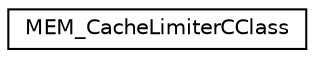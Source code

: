 digraph G
{
  edge [fontname="Helvetica",fontsize="10",labelfontname="Helvetica",labelfontsize="10"];
  node [fontname="Helvetica",fontsize="10",shape=record];
  rankdir=LR;
  Node1 [label="MEM_CacheLimiterCClass",height=0.2,width=0.4,color="black", fillcolor="white", style="filled",URL="$d4/db2/classMEM__CacheLimiterCClass.html"];
}
